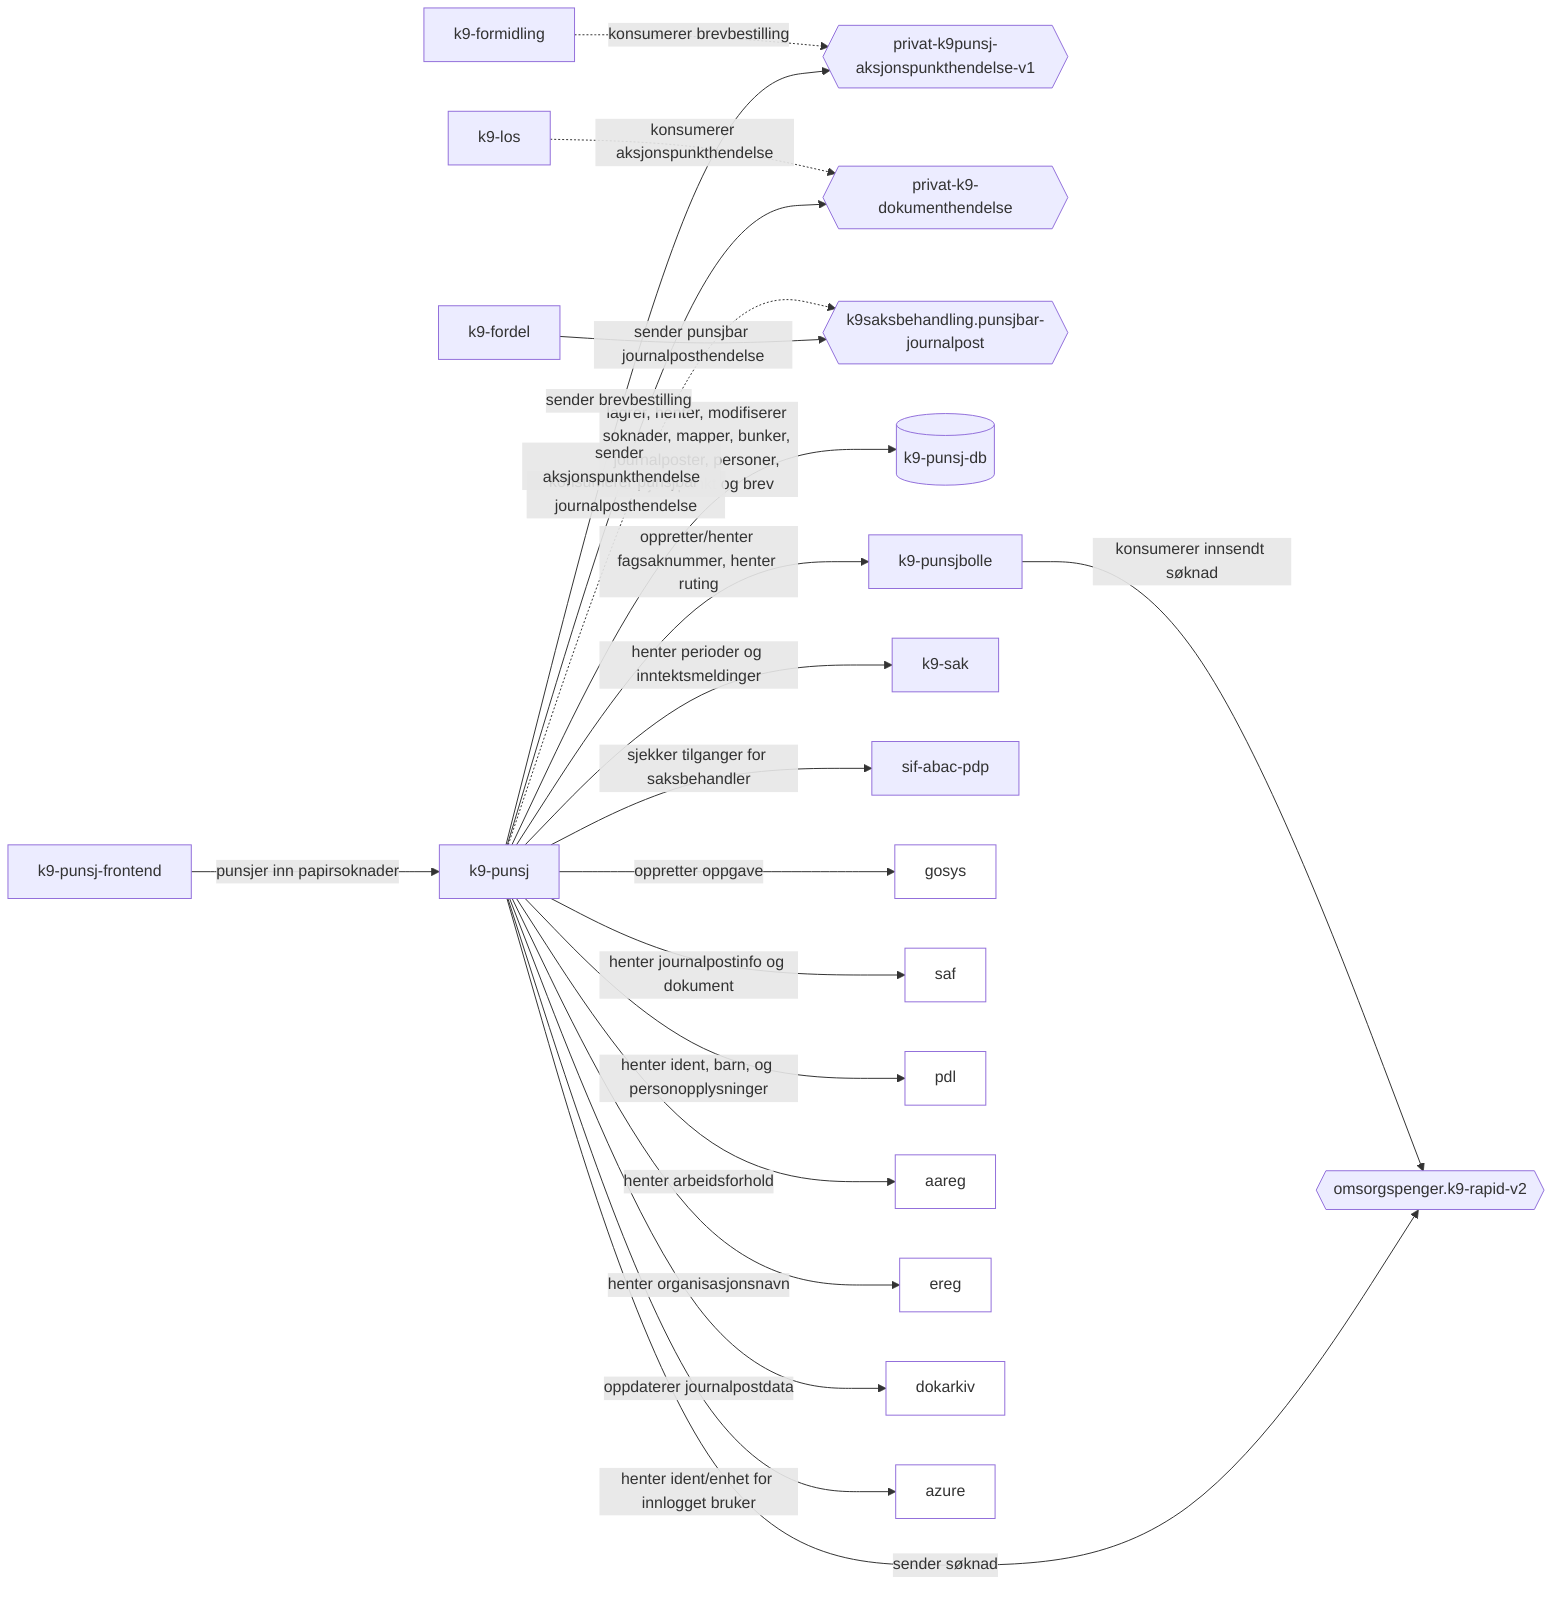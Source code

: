 graph LR
topic-punsj-til-formidling{{privat-k9punsj-aksjonspunkthendelse-v1}}
topic-punsj-til-los{{privat-k9-dokumenthendelse}}
topic-punsj-til-punsjbolle{{omsorgspenger.k9-rapid-v2}}
topic-fordel-til-punsj{{k9saksbehandling.punsjbar-journalpost}}

k9-punsj-frontend --> |punsjer inn papirsoknader| k9-punsj
k9-punsj --> |lagrer, henter, modifiserer soknader, mapper, bunker, journalposter, personer, aksjonspunkt og brev| k9-punsj-db[(k9-punsj-db)]
k9-punsj --> |oppretter/henter fagsaknummer, henter ruting| k9-punsjbolle
k9-punsj --> |henter perioder og inntektsmeldinger | k9-sak
k9-punsj --> |sender søknad| topic-punsj-til-punsjbolle
k9-punsjbolle --> |konsumerer innsendt søknad| topic-punsj-til-punsjbolle
k9-fordel --> |sender punsjbar journalposthendelse| topic-fordel-til-punsj
k9-punsj .-> |konsumerer punsjbar journalposthendelse| topic-fordel-til-punsj
k9-punsj --> |sender aksjonspunkthendelse| topic-punsj-til-los
k9-los .-> |konsumerer aksjonspunkthendelse| topic-punsj-til-los
k9-punsj --> |sender brevbestilling| topic-punsj-til-formidling
k9-formidling .-> |konsumerer brevbestilling| topic-punsj-til-formidling
k9-punsj --> |sjekker tilganger for saksbehandler| sif-abac-pdp
k9-punsj --> |oppretter oppgave| gosys:::notDomain
k9-punsj --> |henter journalpostinfo og dokument | saf:::notDomain
k9-punsj --> |henter ident, barn, og personopplysninger| pdl:::notDomain
k9-punsj --> |henter arbeidsforhold| aareg:::notDomain
k9-punsj --> |henter organisasjonsnavn| ereg:::notDomain
k9-punsj --> |oppdaterer journalpostdata| dokarkiv:::notDomain
k9-punsj --> |henter ident/enhet for innlogget bruker| azure:::notDomain

classDef notDomain fill:#fff;